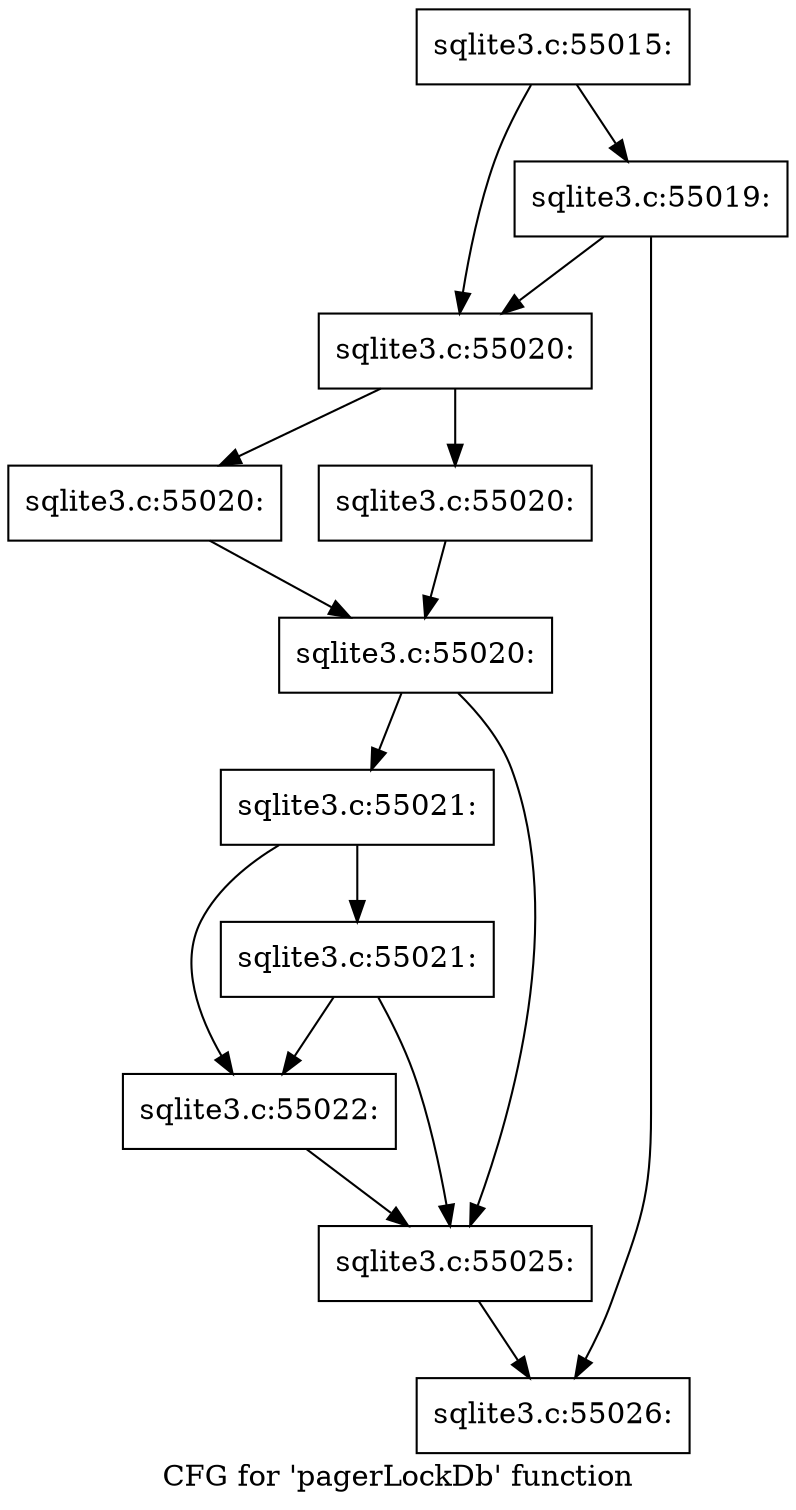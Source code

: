 digraph "CFG for 'pagerLockDb' function" {
	label="CFG for 'pagerLockDb' function";

	Node0x55c0f585a110 [shape=record,label="{sqlite3.c:55015:}"];
	Node0x55c0f585a110 -> Node0x55c0f74a2e40;
	Node0x55c0f585a110 -> Node0x55c0f74a2ee0;
	Node0x55c0f74a2ee0 [shape=record,label="{sqlite3.c:55019:}"];
	Node0x55c0f74a2ee0 -> Node0x55c0f74a2e40;
	Node0x55c0f74a2ee0 -> Node0x55c0f74a2e90;
	Node0x55c0f74a2e40 [shape=record,label="{sqlite3.c:55020:}"];
	Node0x55c0f74a2e40 -> Node0x55c0f74a3850;
	Node0x55c0f74a2e40 -> Node0x55c0f74a38a0;
	Node0x55c0f74a3850 [shape=record,label="{sqlite3.c:55020:}"];
	Node0x55c0f74a3850 -> Node0x55c0f74a38f0;
	Node0x55c0f74a38a0 [shape=record,label="{sqlite3.c:55020:}"];
	Node0x55c0f74a38a0 -> Node0x55c0f74a38f0;
	Node0x55c0f74a38f0 [shape=record,label="{sqlite3.c:55020:}"];
	Node0x55c0f74a38f0 -> Node0x55c0f74a47d0;
	Node0x55c0f74a38f0 -> Node0x55c0f74a4780;
	Node0x55c0f74a47d0 [shape=record,label="{sqlite3.c:55021:}"];
	Node0x55c0f74a47d0 -> Node0x55c0f74a43b0;
	Node0x55c0f74a47d0 -> Node0x55c0f74a4a20;
	Node0x55c0f74a4a20 [shape=record,label="{sqlite3.c:55021:}"];
	Node0x55c0f74a4a20 -> Node0x55c0f74a43b0;
	Node0x55c0f74a4a20 -> Node0x55c0f74a4780;
	Node0x55c0f74a43b0 [shape=record,label="{sqlite3.c:55022:}"];
	Node0x55c0f74a43b0 -> Node0x55c0f74a4780;
	Node0x55c0f74a4780 [shape=record,label="{sqlite3.c:55025:}"];
	Node0x55c0f74a4780 -> Node0x55c0f74a2e90;
	Node0x55c0f74a2e90 [shape=record,label="{sqlite3.c:55026:}"];
}
